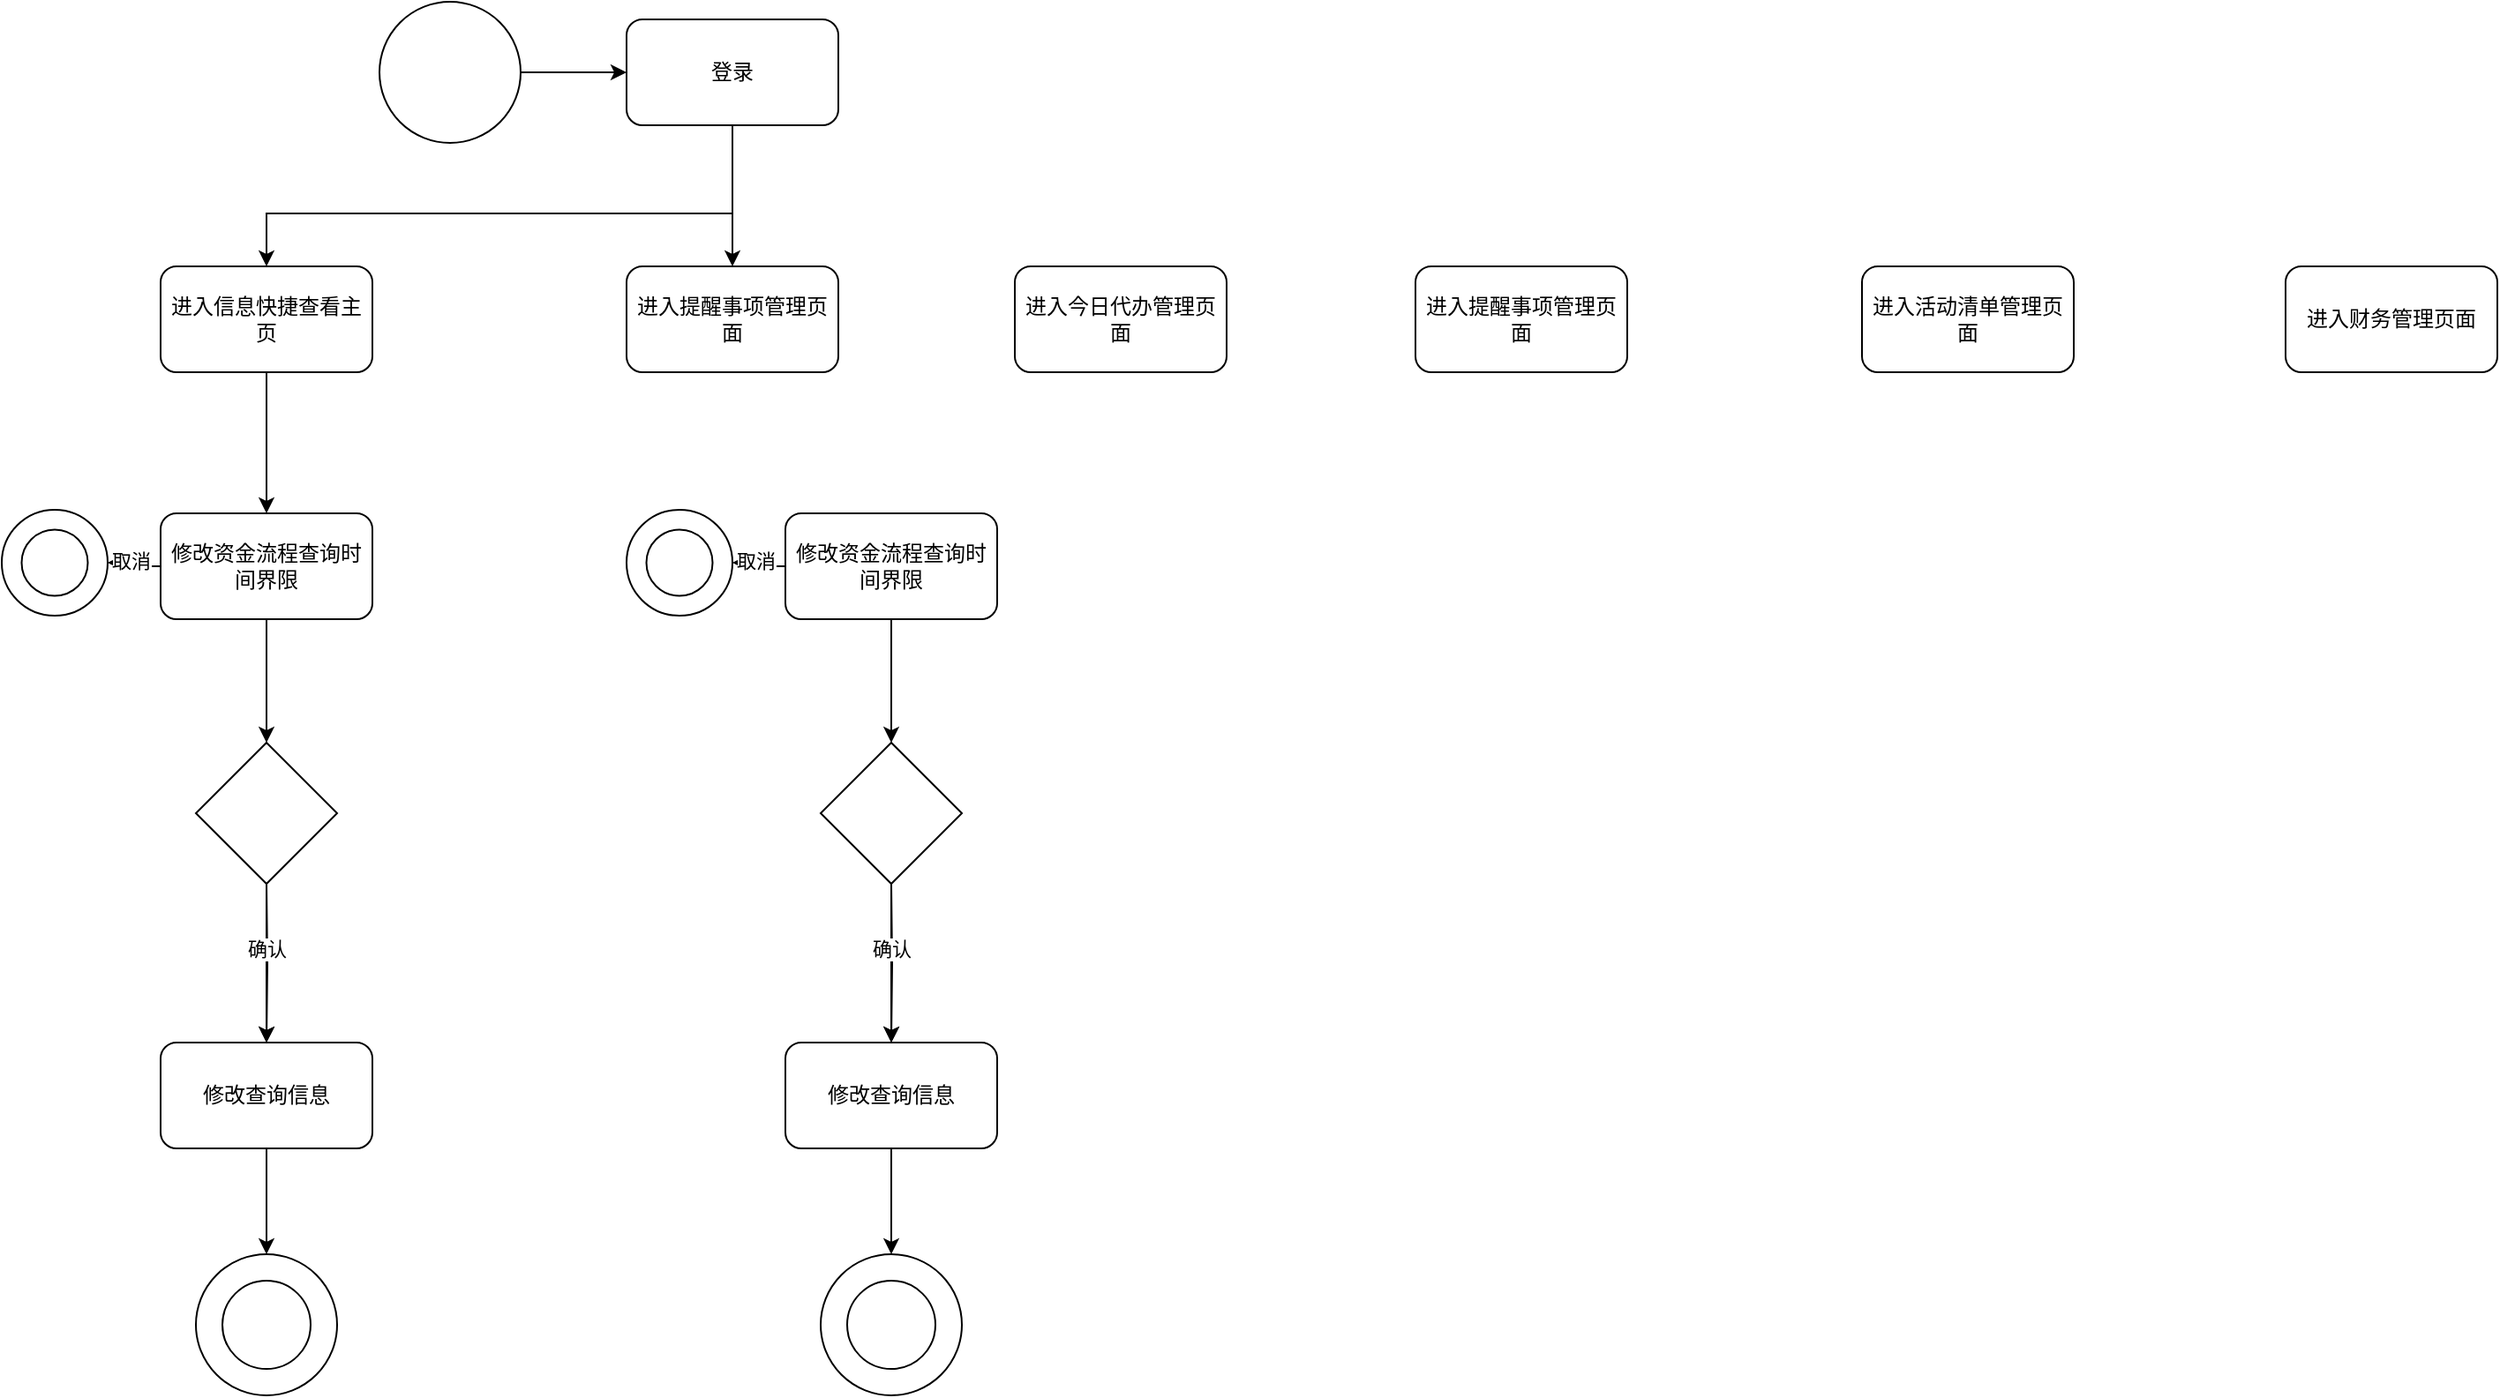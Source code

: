<mxfile version="24.2.1" type="github">
  <diagram id="prtHgNgQTEPvFCAcTncT" name="Page-1">
    <mxGraphModel dx="1400" dy="707" grid="1" gridSize="10" guides="1" tooltips="1" connect="1" arrows="1" fold="1" page="1" pageScale="1" pageWidth="827" pageHeight="1169" math="0" shadow="0">
      <root>
        <mxCell id="0" />
        <mxCell id="1" parent="0" />
        <mxCell id="wS6vwOR5j8B-GNVdcnLV-2" value="&lt;span style=&quot;color: rgb(38, 38, 38); font-family: &amp;quot;Chinese Quote&amp;quot;, -apple-system, BlinkMacSystemFont, &amp;quot;Segoe UI&amp;quot;, Roboto, &amp;quot;PingFang SC&amp;quot;, &amp;quot;Hiragino Sans GB&amp;quot;, &amp;quot;Microsoft YaHei&amp;quot;, &amp;quot;Helvetica Neue&amp;quot;, Helvetica, Arial, sans-serif; font-size: 14px; font-style: normal; font-variant-ligatures: normal; font-variant-caps: normal; font-weight: 400; letter-spacing: normal; orphans: 2; text-align: start; text-indent: 0px; text-transform: none; widows: 2; word-spacing: 0px; -webkit-text-stroke-width: 0px; white-space: normal; text-decoration-thickness: initial; text-decoration-style: initial; text-decoration-color: initial; display: inline !important; float: none;&quot;&gt;&lt;/span&gt;" style="text;whiteSpace=wrap;html=1;" vertex="1" parent="1">
          <mxGeometry x="670" y="140" width="30" height="20" as="geometry" />
        </mxCell>
        <mxCell id="wS6vwOR5j8B-GNVdcnLV-8" value="" style="edgeStyle=orthogonalEdgeStyle;rounded=0;orthogonalLoop=1;jettySize=auto;html=1;" edge="1" parent="1" source="wS6vwOR5j8B-GNVdcnLV-4" target="wS6vwOR5j8B-GNVdcnLV-7">
          <mxGeometry relative="1" as="geometry" />
        </mxCell>
        <mxCell id="wS6vwOR5j8B-GNVdcnLV-4" value="" style="ellipse;whiteSpace=wrap;html=1;aspect=fixed;" vertex="1" parent="1">
          <mxGeometry x="240" y="70" width="80" height="80" as="geometry" />
        </mxCell>
        <mxCell id="wS6vwOR5j8B-GNVdcnLV-10" value="" style="edgeStyle=orthogonalEdgeStyle;rounded=0;orthogonalLoop=1;jettySize=auto;html=1;entryX=0.5;entryY=0;entryDx=0;entryDy=0;" edge="1" parent="1" source="wS6vwOR5j8B-GNVdcnLV-7" target="wS6vwOR5j8B-GNVdcnLV-9">
          <mxGeometry relative="1" as="geometry">
            <Array as="points">
              <mxPoint x="440" y="190" />
              <mxPoint x="176" y="190" />
            </Array>
          </mxGeometry>
        </mxCell>
        <mxCell id="wS6vwOR5j8B-GNVdcnLV-50" style="edgeStyle=orthogonalEdgeStyle;rounded=0;orthogonalLoop=1;jettySize=auto;html=1;" edge="1" parent="1" source="wS6vwOR5j8B-GNVdcnLV-7" target="wS6vwOR5j8B-GNVdcnLV-33">
          <mxGeometry relative="1" as="geometry" />
        </mxCell>
        <mxCell id="wS6vwOR5j8B-GNVdcnLV-7" value="登录" style="rounded=1;whiteSpace=wrap;html=1;" vertex="1" parent="1">
          <mxGeometry x="380" y="80" width="120" height="60" as="geometry" />
        </mxCell>
        <mxCell id="wS6vwOR5j8B-GNVdcnLV-12" value="" style="edgeStyle=orthogonalEdgeStyle;rounded=0;orthogonalLoop=1;jettySize=auto;html=1;" edge="1" parent="1" source="wS6vwOR5j8B-GNVdcnLV-9" target="wS6vwOR5j8B-GNVdcnLV-11">
          <mxGeometry relative="1" as="geometry" />
        </mxCell>
        <mxCell id="wS6vwOR5j8B-GNVdcnLV-9" value="进入信息快捷查看主页" style="rounded=1;whiteSpace=wrap;html=1;" vertex="1" parent="1">
          <mxGeometry x="116" y="220" width="120" height="60" as="geometry" />
        </mxCell>
        <mxCell id="wS6vwOR5j8B-GNVdcnLV-14" value="" style="edgeStyle=orthogonalEdgeStyle;rounded=0;orthogonalLoop=1;jettySize=auto;html=1;" edge="1" parent="1" source="wS6vwOR5j8B-GNVdcnLV-11" target="wS6vwOR5j8B-GNVdcnLV-13">
          <mxGeometry relative="1" as="geometry" />
        </mxCell>
        <mxCell id="wS6vwOR5j8B-GNVdcnLV-20" value="取消" style="edgeLabel;html=1;align=center;verticalAlign=middle;resizable=0;points=[];" vertex="1" connectable="0" parent="wS6vwOR5j8B-GNVdcnLV-14">
          <mxGeometry x="0.089" y="-3" relative="1" as="geometry">
            <mxPoint as="offset" />
          </mxGeometry>
        </mxCell>
        <mxCell id="wS6vwOR5j8B-GNVdcnLV-22" value="" style="edgeStyle=orthogonalEdgeStyle;rounded=0;orthogonalLoop=1;jettySize=auto;html=1;entryX=0.5;entryY=0;entryDx=0;entryDy=0;" edge="1" parent="1" source="wS6vwOR5j8B-GNVdcnLV-11" target="wS6vwOR5j8B-GNVdcnLV-30">
          <mxGeometry relative="1" as="geometry">
            <mxPoint x="176" y="490" as="targetPoint" />
          </mxGeometry>
        </mxCell>
        <mxCell id="wS6vwOR5j8B-GNVdcnLV-11" value="修改资金流程查询时间界限" style="whiteSpace=wrap;html=1;rounded=1;" vertex="1" parent="1">
          <mxGeometry x="116" y="360" width="120" height="60" as="geometry" />
        </mxCell>
        <mxCell id="wS6vwOR5j8B-GNVdcnLV-16" value="" style="group" vertex="1" connectable="0" parent="1">
          <mxGeometry x="26" y="358" width="60" height="60" as="geometry" />
        </mxCell>
        <mxCell id="wS6vwOR5j8B-GNVdcnLV-13" value="" style="ellipse;whiteSpace=wrap;html=1;rounded=1;" vertex="1" parent="wS6vwOR5j8B-GNVdcnLV-16">
          <mxGeometry width="60" height="60" as="geometry" />
        </mxCell>
        <mxCell id="wS6vwOR5j8B-GNVdcnLV-15" value="" style="ellipse;whiteSpace=wrap;html=1;rounded=1;" vertex="1" parent="wS6vwOR5j8B-GNVdcnLV-16">
          <mxGeometry x="11.25" y="11.25" width="37.5" height="37.5" as="geometry" />
        </mxCell>
        <mxCell id="wS6vwOR5j8B-GNVdcnLV-24" value="" style="edgeStyle=orthogonalEdgeStyle;rounded=0;orthogonalLoop=1;jettySize=auto;html=1;" edge="1" parent="1" target="wS6vwOR5j8B-GNVdcnLV-23">
          <mxGeometry relative="1" as="geometry">
            <mxPoint x="176" y="570" as="sourcePoint" />
          </mxGeometry>
        </mxCell>
        <mxCell id="wS6vwOR5j8B-GNVdcnLV-28" value="" style="edgeStyle=orthogonalEdgeStyle;rounded=0;orthogonalLoop=1;jettySize=auto;html=1;entryX=0.5;entryY=0;entryDx=0;entryDy=0;" edge="1" parent="1" source="wS6vwOR5j8B-GNVdcnLV-23" target="wS6vwOR5j8B-GNVdcnLV-26">
          <mxGeometry relative="1" as="geometry" />
        </mxCell>
        <mxCell id="wS6vwOR5j8B-GNVdcnLV-23" value="修改查询信息" style="whiteSpace=wrap;html=1;rounded=1;" vertex="1" parent="1">
          <mxGeometry x="116" y="660" width="120" height="60" as="geometry" />
        </mxCell>
        <mxCell id="wS6vwOR5j8B-GNVdcnLV-25" value="" style="group" vertex="1" connectable="0" parent="1">
          <mxGeometry x="136" y="780" width="80" height="80" as="geometry" />
        </mxCell>
        <mxCell id="wS6vwOR5j8B-GNVdcnLV-26" value="" style="ellipse;whiteSpace=wrap;html=1;rounded=1;" vertex="1" parent="wS6vwOR5j8B-GNVdcnLV-25">
          <mxGeometry width="80" height="80" as="geometry" />
        </mxCell>
        <mxCell id="wS6vwOR5j8B-GNVdcnLV-27" value="" style="ellipse;whiteSpace=wrap;html=1;rounded=1;" vertex="1" parent="wS6vwOR5j8B-GNVdcnLV-25">
          <mxGeometry x="15" y="15" width="50" height="50" as="geometry" />
        </mxCell>
        <mxCell id="wS6vwOR5j8B-GNVdcnLV-31" value="" style="edgeStyle=orthogonalEdgeStyle;rounded=0;orthogonalLoop=1;jettySize=auto;html=1;exitX=0.5;exitY=1;exitDx=0;exitDy=0;" edge="1" parent="1" source="wS6vwOR5j8B-GNVdcnLV-30" target="wS6vwOR5j8B-GNVdcnLV-23">
          <mxGeometry relative="1" as="geometry" />
        </mxCell>
        <mxCell id="wS6vwOR5j8B-GNVdcnLV-32" value="确认" style="edgeLabel;html=1;align=center;verticalAlign=middle;resizable=0;points=[];" vertex="1" connectable="0" parent="wS6vwOR5j8B-GNVdcnLV-31">
          <mxGeometry x="-0.178" relative="1" as="geometry">
            <mxPoint as="offset" />
          </mxGeometry>
        </mxCell>
        <mxCell id="wS6vwOR5j8B-GNVdcnLV-30" value="" style="rhombus;whiteSpace=wrap;html=1;" vertex="1" parent="1">
          <mxGeometry x="136" y="490" width="80" height="80" as="geometry" />
        </mxCell>
        <mxCell id="wS6vwOR5j8B-GNVdcnLV-33" value="进入提醒事项管理页面" style="rounded=1;whiteSpace=wrap;html=1;" vertex="1" parent="1">
          <mxGeometry x="380" y="220" width="120" height="60" as="geometry" />
        </mxCell>
        <mxCell id="wS6vwOR5j8B-GNVdcnLV-131" value="" style="edgeStyle=orthogonalEdgeStyle;rounded=0;orthogonalLoop=1;jettySize=auto;html=1;" edge="1" parent="1" source="wS6vwOR5j8B-GNVdcnLV-134" target="wS6vwOR5j8B-GNVdcnLV-136">
          <mxGeometry relative="1" as="geometry" />
        </mxCell>
        <mxCell id="wS6vwOR5j8B-GNVdcnLV-132" value="取消" style="edgeLabel;html=1;align=center;verticalAlign=middle;resizable=0;points=[];" vertex="1" connectable="0" parent="wS6vwOR5j8B-GNVdcnLV-131">
          <mxGeometry x="0.089" y="-3" relative="1" as="geometry">
            <mxPoint as="offset" />
          </mxGeometry>
        </mxCell>
        <mxCell id="wS6vwOR5j8B-GNVdcnLV-133" value="" style="edgeStyle=orthogonalEdgeStyle;rounded=0;orthogonalLoop=1;jettySize=auto;html=1;entryX=0.5;entryY=0;entryDx=0;entryDy=0;" edge="1" parent="1" source="wS6vwOR5j8B-GNVdcnLV-134" target="wS6vwOR5j8B-GNVdcnLV-146">
          <mxGeometry relative="1" as="geometry">
            <mxPoint x="530" y="490" as="targetPoint" />
          </mxGeometry>
        </mxCell>
        <mxCell id="wS6vwOR5j8B-GNVdcnLV-134" value="修改资金流程查询时间界限" style="whiteSpace=wrap;html=1;rounded=1;" vertex="1" parent="1">
          <mxGeometry x="470" y="360" width="120" height="60" as="geometry" />
        </mxCell>
        <mxCell id="wS6vwOR5j8B-GNVdcnLV-135" value="" style="group" vertex="1" connectable="0" parent="1">
          <mxGeometry x="380" y="358" width="60" height="60" as="geometry" />
        </mxCell>
        <mxCell id="wS6vwOR5j8B-GNVdcnLV-136" value="" style="ellipse;whiteSpace=wrap;html=1;rounded=1;" vertex="1" parent="wS6vwOR5j8B-GNVdcnLV-135">
          <mxGeometry width="60" height="60" as="geometry" />
        </mxCell>
        <mxCell id="wS6vwOR5j8B-GNVdcnLV-137" value="" style="ellipse;whiteSpace=wrap;html=1;rounded=1;" vertex="1" parent="wS6vwOR5j8B-GNVdcnLV-135">
          <mxGeometry x="11.25" y="11.25" width="37.5" height="37.5" as="geometry" />
        </mxCell>
        <mxCell id="wS6vwOR5j8B-GNVdcnLV-138" value="" style="edgeStyle=orthogonalEdgeStyle;rounded=0;orthogonalLoop=1;jettySize=auto;html=1;" edge="1" parent="1" target="wS6vwOR5j8B-GNVdcnLV-140">
          <mxGeometry relative="1" as="geometry">
            <mxPoint x="530" y="570" as="sourcePoint" />
          </mxGeometry>
        </mxCell>
        <mxCell id="wS6vwOR5j8B-GNVdcnLV-139" value="" style="edgeStyle=orthogonalEdgeStyle;rounded=0;orthogonalLoop=1;jettySize=auto;html=1;entryX=0.5;entryY=0;entryDx=0;entryDy=0;" edge="1" parent="1" source="wS6vwOR5j8B-GNVdcnLV-140" target="wS6vwOR5j8B-GNVdcnLV-142">
          <mxGeometry relative="1" as="geometry" />
        </mxCell>
        <mxCell id="wS6vwOR5j8B-GNVdcnLV-140" value="修改查询信息" style="whiteSpace=wrap;html=1;rounded=1;" vertex="1" parent="1">
          <mxGeometry x="470" y="660" width="120" height="60" as="geometry" />
        </mxCell>
        <mxCell id="wS6vwOR5j8B-GNVdcnLV-141" value="" style="group" vertex="1" connectable="0" parent="1">
          <mxGeometry x="490" y="780" width="80" height="80" as="geometry" />
        </mxCell>
        <mxCell id="wS6vwOR5j8B-GNVdcnLV-142" value="" style="ellipse;whiteSpace=wrap;html=1;rounded=1;" vertex="1" parent="wS6vwOR5j8B-GNVdcnLV-141">
          <mxGeometry width="80" height="80" as="geometry" />
        </mxCell>
        <mxCell id="wS6vwOR5j8B-GNVdcnLV-143" value="" style="ellipse;whiteSpace=wrap;html=1;rounded=1;" vertex="1" parent="wS6vwOR5j8B-GNVdcnLV-141">
          <mxGeometry x="15" y="15" width="50" height="50" as="geometry" />
        </mxCell>
        <mxCell id="wS6vwOR5j8B-GNVdcnLV-144" value="" style="edgeStyle=orthogonalEdgeStyle;rounded=0;orthogonalLoop=1;jettySize=auto;html=1;exitX=0.5;exitY=1;exitDx=0;exitDy=0;" edge="1" parent="1" source="wS6vwOR5j8B-GNVdcnLV-146" target="wS6vwOR5j8B-GNVdcnLV-140">
          <mxGeometry relative="1" as="geometry" />
        </mxCell>
        <mxCell id="wS6vwOR5j8B-GNVdcnLV-145" value="确认" style="edgeLabel;html=1;align=center;verticalAlign=middle;resizable=0;points=[];" vertex="1" connectable="0" parent="wS6vwOR5j8B-GNVdcnLV-144">
          <mxGeometry x="-0.178" relative="1" as="geometry">
            <mxPoint as="offset" />
          </mxGeometry>
        </mxCell>
        <mxCell id="wS6vwOR5j8B-GNVdcnLV-146" value="" style="rhombus;whiteSpace=wrap;html=1;" vertex="1" parent="1">
          <mxGeometry x="490" y="490" width="80" height="80" as="geometry" />
        </mxCell>
        <mxCell id="wS6vwOR5j8B-GNVdcnLV-147" value="进入今日代办管理页面" style="rounded=1;whiteSpace=wrap;html=1;" vertex="1" parent="1">
          <mxGeometry x="600" y="220" width="120" height="60" as="geometry" />
        </mxCell>
        <mxCell id="wS6vwOR5j8B-GNVdcnLV-148" value="进入提醒事项管理页面" style="rounded=1;whiteSpace=wrap;html=1;" vertex="1" parent="1">
          <mxGeometry x="827" y="220" width="120" height="60" as="geometry" />
        </mxCell>
        <mxCell id="wS6vwOR5j8B-GNVdcnLV-149" value="进入活动清单管理页面" style="rounded=1;whiteSpace=wrap;html=1;" vertex="1" parent="1">
          <mxGeometry x="1080" y="220" width="120" height="60" as="geometry" />
        </mxCell>
        <mxCell id="wS6vwOR5j8B-GNVdcnLV-150" value="进入财务管理页面" style="rounded=1;whiteSpace=wrap;html=1;" vertex="1" parent="1">
          <mxGeometry x="1320" y="220" width="120" height="60" as="geometry" />
        </mxCell>
      </root>
    </mxGraphModel>
  </diagram>
</mxfile>
